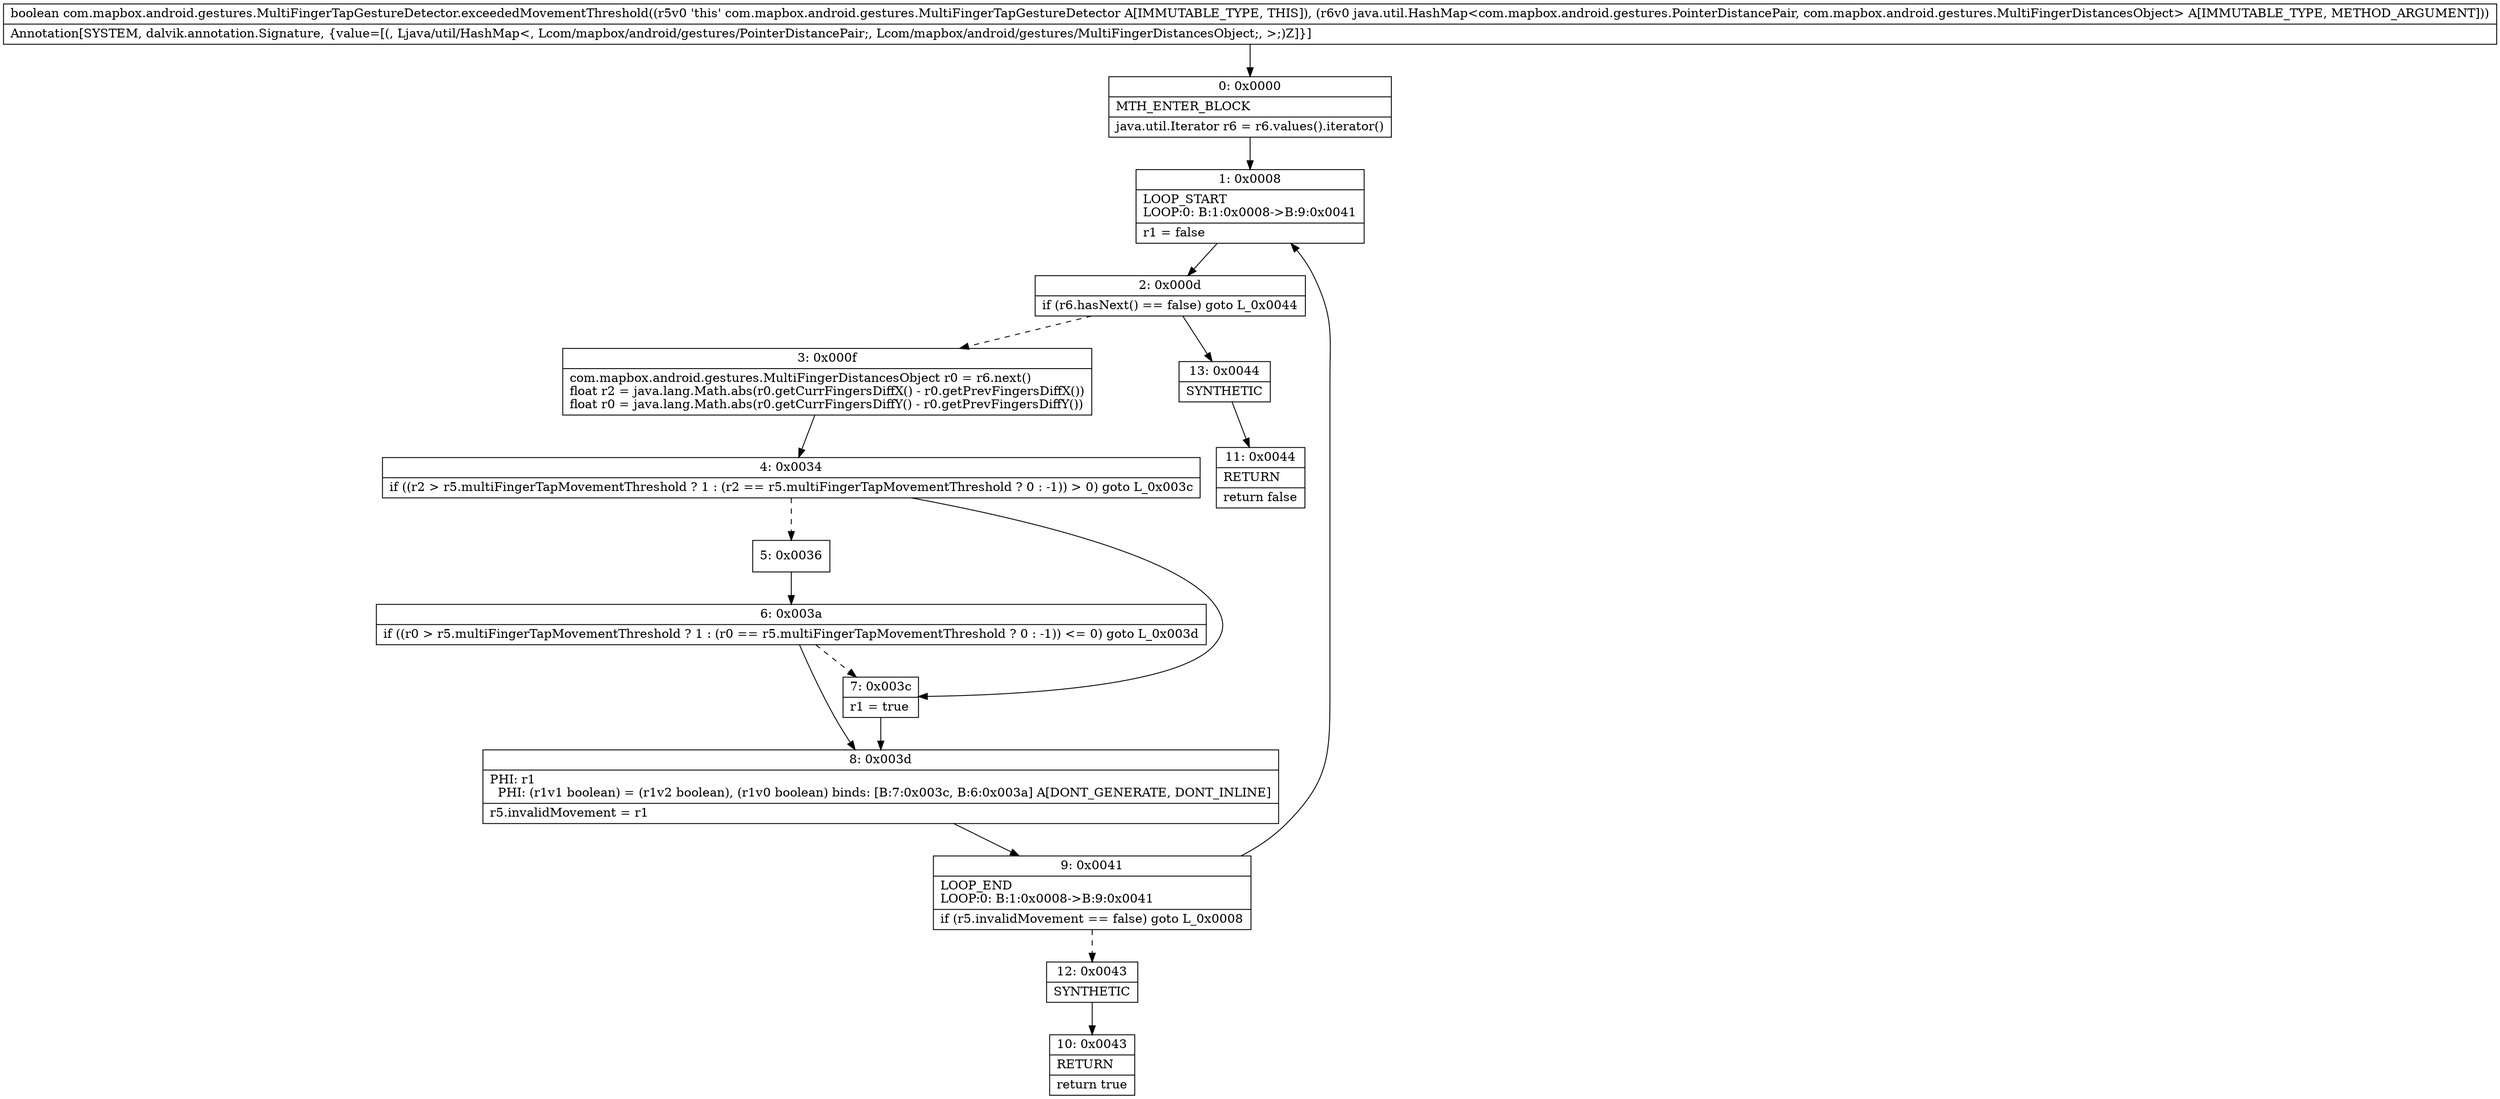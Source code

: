 digraph "CFG forcom.mapbox.android.gestures.MultiFingerTapGestureDetector.exceededMovementThreshold(Ljava\/util\/HashMap;)Z" {
Node_0 [shape=record,label="{0\:\ 0x0000|MTH_ENTER_BLOCK\l|java.util.Iterator r6 = r6.values().iterator()\l}"];
Node_1 [shape=record,label="{1\:\ 0x0008|LOOP_START\lLOOP:0: B:1:0x0008\-\>B:9:0x0041\l|r1 = false\l}"];
Node_2 [shape=record,label="{2\:\ 0x000d|if (r6.hasNext() == false) goto L_0x0044\l}"];
Node_3 [shape=record,label="{3\:\ 0x000f|com.mapbox.android.gestures.MultiFingerDistancesObject r0 = r6.next()\lfloat r2 = java.lang.Math.abs(r0.getCurrFingersDiffX() \- r0.getPrevFingersDiffX())\lfloat r0 = java.lang.Math.abs(r0.getCurrFingersDiffY() \- r0.getPrevFingersDiffY())\l}"];
Node_4 [shape=record,label="{4\:\ 0x0034|if ((r2 \> r5.multiFingerTapMovementThreshold ? 1 : (r2 == r5.multiFingerTapMovementThreshold ? 0 : \-1)) \> 0) goto L_0x003c\l}"];
Node_5 [shape=record,label="{5\:\ 0x0036}"];
Node_6 [shape=record,label="{6\:\ 0x003a|if ((r0 \> r5.multiFingerTapMovementThreshold ? 1 : (r0 == r5.multiFingerTapMovementThreshold ? 0 : \-1)) \<= 0) goto L_0x003d\l}"];
Node_7 [shape=record,label="{7\:\ 0x003c|r1 = true\l}"];
Node_8 [shape=record,label="{8\:\ 0x003d|PHI: r1 \l  PHI: (r1v1 boolean) = (r1v2 boolean), (r1v0 boolean) binds: [B:7:0x003c, B:6:0x003a] A[DONT_GENERATE, DONT_INLINE]\l|r5.invalidMovement = r1\l}"];
Node_9 [shape=record,label="{9\:\ 0x0041|LOOP_END\lLOOP:0: B:1:0x0008\-\>B:9:0x0041\l|if (r5.invalidMovement == false) goto L_0x0008\l}"];
Node_10 [shape=record,label="{10\:\ 0x0043|RETURN\l|return true\l}"];
Node_11 [shape=record,label="{11\:\ 0x0044|RETURN\l|return false\l}"];
Node_12 [shape=record,label="{12\:\ 0x0043|SYNTHETIC\l}"];
Node_13 [shape=record,label="{13\:\ 0x0044|SYNTHETIC\l}"];
MethodNode[shape=record,label="{boolean com.mapbox.android.gestures.MultiFingerTapGestureDetector.exceededMovementThreshold((r5v0 'this' com.mapbox.android.gestures.MultiFingerTapGestureDetector A[IMMUTABLE_TYPE, THIS]), (r6v0 java.util.HashMap\<com.mapbox.android.gestures.PointerDistancePair, com.mapbox.android.gestures.MultiFingerDistancesObject\> A[IMMUTABLE_TYPE, METHOD_ARGUMENT]))  | Annotation[SYSTEM, dalvik.annotation.Signature, \{value=[(, Ljava\/util\/HashMap\<, Lcom\/mapbox\/android\/gestures\/PointerDistancePair;, Lcom\/mapbox\/android\/gestures\/MultiFingerDistancesObject;, \>;)Z]\}]\l}"];
MethodNode -> Node_0;
Node_0 -> Node_1;
Node_1 -> Node_2;
Node_2 -> Node_3[style=dashed];
Node_2 -> Node_13;
Node_3 -> Node_4;
Node_4 -> Node_5[style=dashed];
Node_4 -> Node_7;
Node_5 -> Node_6;
Node_6 -> Node_7[style=dashed];
Node_6 -> Node_8;
Node_7 -> Node_8;
Node_8 -> Node_9;
Node_9 -> Node_1;
Node_9 -> Node_12[style=dashed];
Node_12 -> Node_10;
Node_13 -> Node_11;
}

